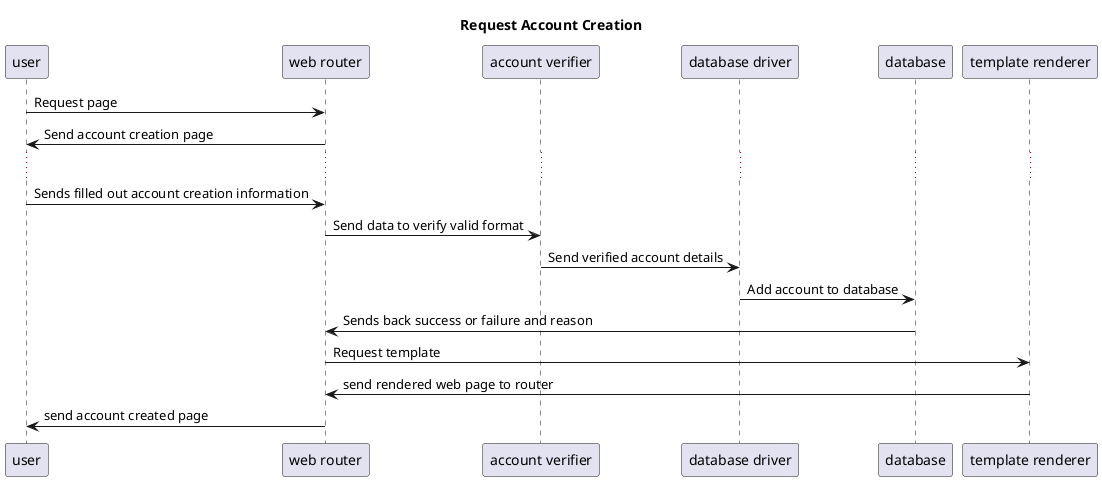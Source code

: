 @startuml
title Request Account Creation

user -> "web router": Request page
"web router" -> user: Send account creation page
...
user -> "web router": Sends filled out account creation information
"web router" -> "account verifier": Send data to verify valid format
"account verifier" -> "database driver": Send verified account details
"database driver" -> database: Add account to database
database -> "web router": Sends back success or failure and reason
"web router" -> "template renderer": Request template
"template renderer" -> "web router": send rendered web page to router
"web router" -> user: send account created page
@enduml

